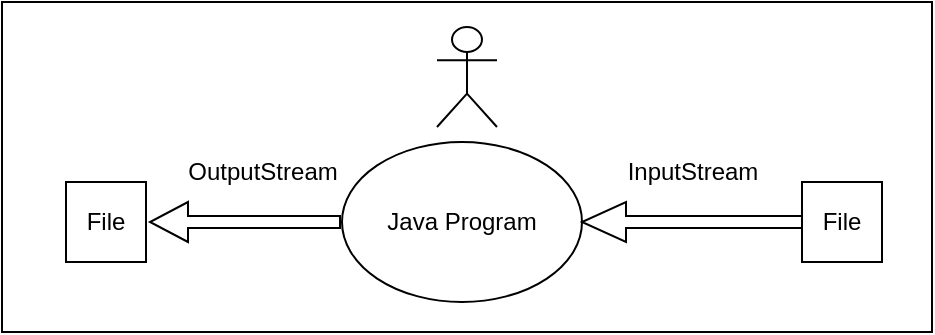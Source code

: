 <mxfile version="24.7.4">
  <diagram name="第 1 页" id="k_L87vpVJMxWFClD1Jou">
    <mxGraphModel dx="890" dy="360" grid="1" gridSize="10" guides="1" tooltips="1" connect="1" arrows="1" fold="1" page="1" pageScale="1" pageWidth="827" pageHeight="1169" math="0" shadow="0">
      <root>
        <mxCell id="0" />
        <mxCell id="1" parent="0" />
        <mxCell id="2XFg3Gak4tkVolBtVetQ-12" value="" style="rounded=0;whiteSpace=wrap;html=1;" vertex="1" parent="1">
          <mxGeometry x="100" y="160" width="465" height="165" as="geometry" />
        </mxCell>
        <mxCell id="2XFg3Gak4tkVolBtVetQ-1" value="Java Program" style="ellipse;whiteSpace=wrap;html=1;" vertex="1" parent="1">
          <mxGeometry x="270" y="230" width="120" height="80" as="geometry" />
        </mxCell>
        <mxCell id="2XFg3Gak4tkVolBtVetQ-3" value="File" style="whiteSpace=wrap;html=1;aspect=fixed;" vertex="1" parent="1">
          <mxGeometry x="500" y="250" width="40" height="40" as="geometry" />
        </mxCell>
        <mxCell id="2XFg3Gak4tkVolBtVetQ-6" value="" style="shape=singleArrow;direction=west;whiteSpace=wrap;html=1;" vertex="1" parent="1">
          <mxGeometry x="390" y="260" width="110" height="20" as="geometry" />
        </mxCell>
        <mxCell id="2XFg3Gak4tkVolBtVetQ-7" value="InputStream" style="text;html=1;align=center;verticalAlign=middle;resizable=0;points=[];autosize=1;strokeColor=none;fillColor=none;" vertex="1" parent="1">
          <mxGeometry x="400" y="230" width="90" height="30" as="geometry" />
        </mxCell>
        <mxCell id="2XFg3Gak4tkVolBtVetQ-8" value="File" style="whiteSpace=wrap;html=1;aspect=fixed;" vertex="1" parent="1">
          <mxGeometry x="132" y="250" width="40" height="40" as="geometry" />
        </mxCell>
        <mxCell id="2XFg3Gak4tkVolBtVetQ-9" value="OutputStream" style="text;html=1;align=center;verticalAlign=middle;resizable=0;points=[];autosize=1;strokeColor=none;fillColor=none;" vertex="1" parent="1">
          <mxGeometry x="180" y="230" width="100" height="30" as="geometry" />
        </mxCell>
        <mxCell id="2XFg3Gak4tkVolBtVetQ-10" value="" style="shape=singleArrow;direction=north;whiteSpace=wrap;html=1;rotation=-90;" vertex="1" parent="1">
          <mxGeometry x="211.5" y="222.5" width="20" height="95" as="geometry" />
        </mxCell>
        <mxCell id="2XFg3Gak4tkVolBtVetQ-13" value="" style="shape=umlActor;verticalLabelPosition=bottom;verticalAlign=top;html=1;" vertex="1" parent="1">
          <mxGeometry x="317.5" y="172.5" width="30" height="50" as="geometry" />
        </mxCell>
      </root>
    </mxGraphModel>
  </diagram>
</mxfile>
